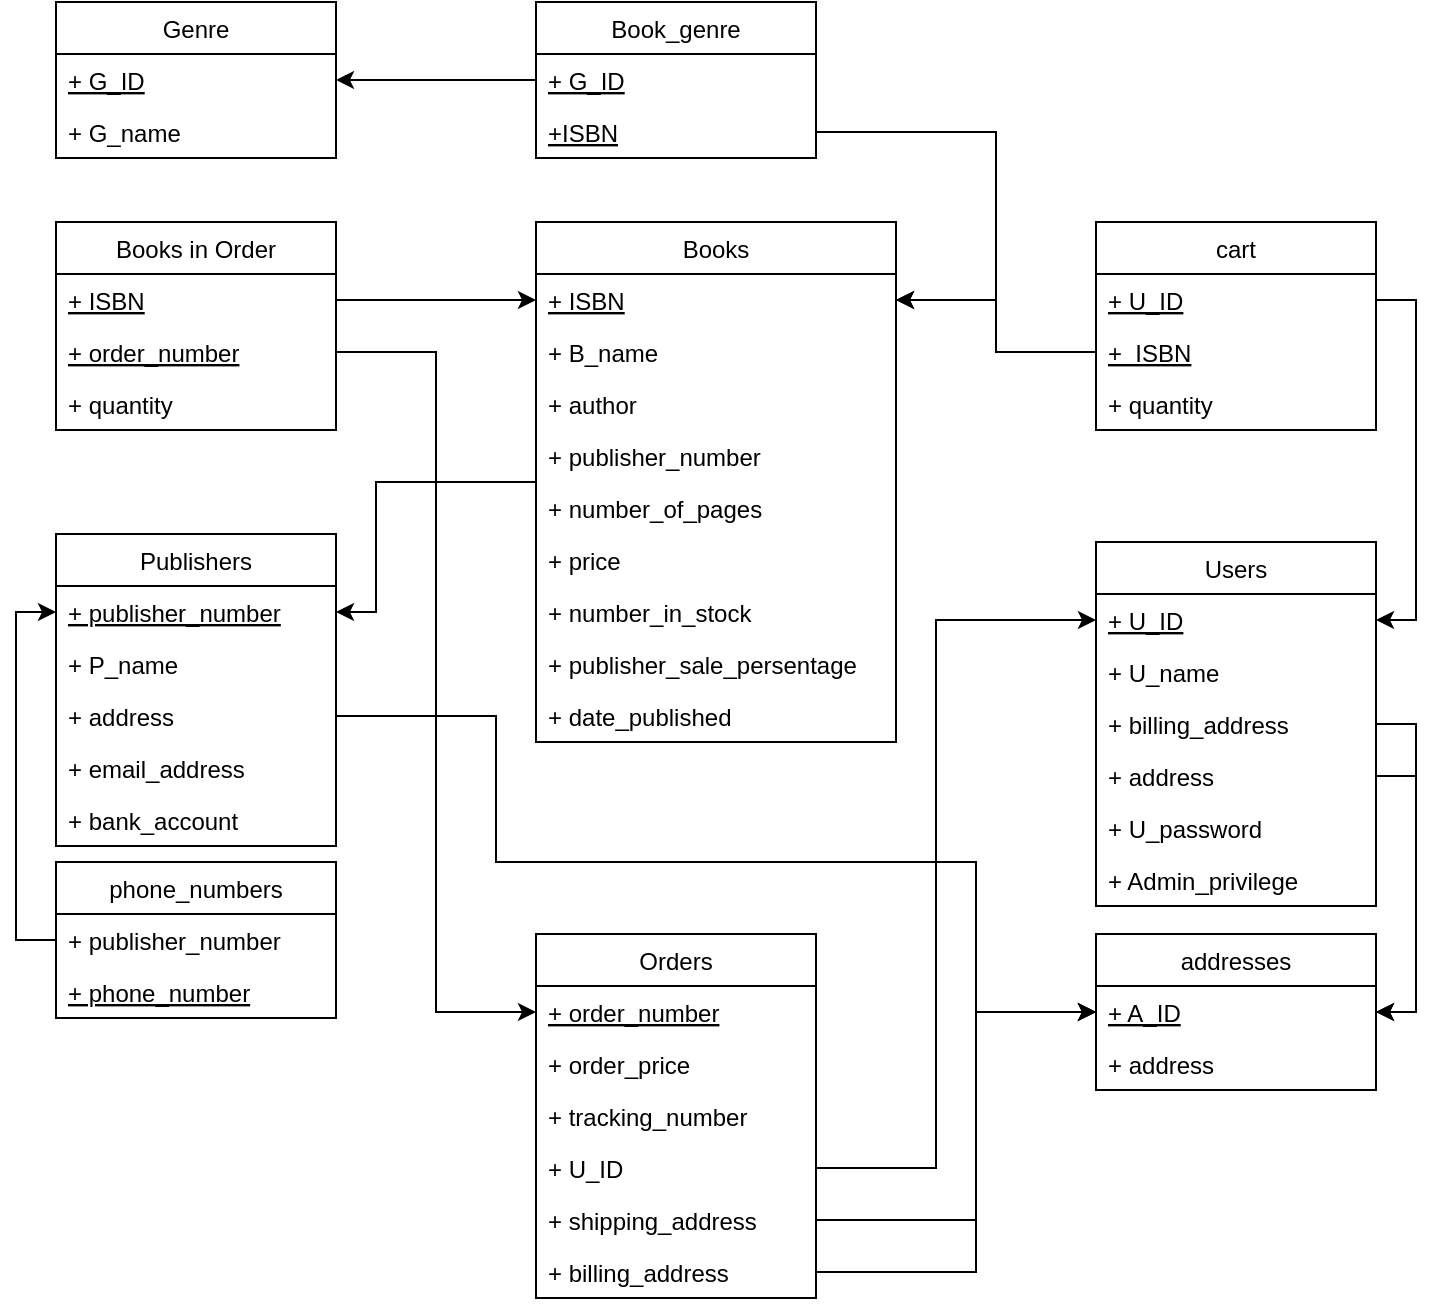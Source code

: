 <mxfile version="20.6.0" type="device"><diagram id="R2lEEEUBdFMjLlhIrx00" name="Page-1"><mxGraphModel dx="885" dy="601" grid="1" gridSize="10" guides="1" tooltips="1" connect="1" arrows="1" fold="1" page="1" pageScale="1" pageWidth="850" pageHeight="1100" math="0" shadow="0" extFonts="Permanent Marker^https://fonts.googleapis.com/css?family=Permanent+Marker"><root><mxCell id="0"/><mxCell id="1" parent="0"/><mxCell id="kY6T23p5PmkkFA9cFPmk-1" value="Books" style="swimlane;fontStyle=0;childLayout=stackLayout;horizontal=1;startSize=26;fillColor=none;horizontalStack=0;resizeParent=1;resizeParentMax=0;resizeLast=0;collapsible=1;marginBottom=0;" parent="1" vertex="1"><mxGeometry x="280" y="230" width="180" height="260" as="geometry"/></mxCell><mxCell id="kY6T23p5PmkkFA9cFPmk-2" value="+ ISBN" style="text;strokeColor=none;fillColor=none;align=left;verticalAlign=top;spacingLeft=4;spacingRight=4;overflow=hidden;rotatable=0;points=[[0,0.5],[1,0.5]];portConstraint=eastwest;fontStyle=4" parent="kY6T23p5PmkkFA9cFPmk-1" vertex="1"><mxGeometry y="26" width="180" height="26" as="geometry"/></mxCell><mxCell id="kY6T23p5PmkkFA9cFPmk-3" value="+ B_name" style="text;strokeColor=none;fillColor=none;align=left;verticalAlign=top;spacingLeft=4;spacingRight=4;overflow=hidden;rotatable=0;points=[[0,0.5],[1,0.5]];portConstraint=eastwest;" parent="kY6T23p5PmkkFA9cFPmk-1" vertex="1"><mxGeometry y="52" width="180" height="26" as="geometry"/></mxCell><mxCell id="kY6T23p5PmkkFA9cFPmk-4" value="+ author" style="text;strokeColor=none;fillColor=none;align=left;verticalAlign=top;spacingLeft=4;spacingRight=4;overflow=hidden;rotatable=0;points=[[0,0.5],[1,0.5]];portConstraint=eastwest;" parent="kY6T23p5PmkkFA9cFPmk-1" vertex="1"><mxGeometry y="78" width="180" height="26" as="geometry"/></mxCell><mxCell id="kY6T23p5PmkkFA9cFPmk-6" value="+ publisher_number" style="text;strokeColor=none;fillColor=none;align=left;verticalAlign=top;spacingLeft=4;spacingRight=4;overflow=hidden;rotatable=0;points=[[0,0.5],[1,0.5]];portConstraint=eastwest;" parent="kY6T23p5PmkkFA9cFPmk-1" vertex="1"><mxGeometry y="104" width="180" height="26" as="geometry"/></mxCell><mxCell id="kY6T23p5PmkkFA9cFPmk-7" value="+ number_of_pages" style="text;strokeColor=none;fillColor=none;align=left;verticalAlign=top;spacingLeft=4;spacingRight=4;overflow=hidden;rotatable=0;points=[[0,0.5],[1,0.5]];portConstraint=eastwest;" parent="kY6T23p5PmkkFA9cFPmk-1" vertex="1"><mxGeometry y="130" width="180" height="26" as="geometry"/></mxCell><mxCell id="kY6T23p5PmkkFA9cFPmk-8" value="+ price" style="text;strokeColor=none;fillColor=none;align=left;verticalAlign=top;spacingLeft=4;spacingRight=4;overflow=hidden;rotatable=0;points=[[0,0.5],[1,0.5]];portConstraint=eastwest;" parent="kY6T23p5PmkkFA9cFPmk-1" vertex="1"><mxGeometry y="156" width="180" height="26" as="geometry"/></mxCell><mxCell id="kY6T23p5PmkkFA9cFPmk-9" value="+ number_in_stock" style="text;strokeColor=none;fillColor=none;align=left;verticalAlign=top;spacingLeft=4;spacingRight=4;overflow=hidden;rotatable=0;points=[[0,0.5],[1,0.5]];portConstraint=eastwest;" parent="kY6T23p5PmkkFA9cFPmk-1" vertex="1"><mxGeometry y="182" width="180" height="26" as="geometry"/></mxCell><mxCell id="kY6T23p5PmkkFA9cFPmk-10" value="+ publisher_sale_persentage" style="text;strokeColor=none;fillColor=none;align=left;verticalAlign=top;spacingLeft=4;spacingRight=4;overflow=hidden;rotatable=0;points=[[0,0.5],[1,0.5]];portConstraint=eastwest;" parent="kY6T23p5PmkkFA9cFPmk-1" vertex="1"><mxGeometry y="208" width="180" height="26" as="geometry"/></mxCell><mxCell id="kY6T23p5PmkkFA9cFPmk-38" value="+ date_published&#10;" style="text;strokeColor=none;fillColor=none;align=left;verticalAlign=top;spacingLeft=4;spacingRight=4;overflow=hidden;rotatable=0;points=[[0,0.5],[1,0.5]];portConstraint=eastwest;" parent="kY6T23p5PmkkFA9cFPmk-1" vertex="1"><mxGeometry y="234" width="180" height="26" as="geometry"/></mxCell><mxCell id="kY6T23p5PmkkFA9cFPmk-11" value="Users" style="swimlane;fontStyle=0;childLayout=stackLayout;horizontal=1;startSize=26;fillColor=none;horizontalStack=0;resizeParent=1;resizeParentMax=0;resizeLast=0;collapsible=1;marginBottom=0;" parent="1" vertex="1"><mxGeometry x="560" y="390" width="140" height="182" as="geometry"/></mxCell><mxCell id="kY6T23p5PmkkFA9cFPmk-12" value="+ U_ID" style="text;strokeColor=none;fillColor=none;align=left;verticalAlign=top;spacingLeft=4;spacingRight=4;overflow=hidden;rotatable=0;points=[[0,0.5],[1,0.5]];portConstraint=eastwest;fontStyle=4" parent="kY6T23p5PmkkFA9cFPmk-11" vertex="1"><mxGeometry y="26" width="140" height="26" as="geometry"/></mxCell><mxCell id="kY6T23p5PmkkFA9cFPmk-13" value="+ U_name" style="text;strokeColor=none;fillColor=none;align=left;verticalAlign=top;spacingLeft=4;spacingRight=4;overflow=hidden;rotatable=0;points=[[0,0.5],[1,0.5]];portConstraint=eastwest;" parent="kY6T23p5PmkkFA9cFPmk-11" vertex="1"><mxGeometry y="52" width="140" height="26" as="geometry"/></mxCell><mxCell id="kY6T23p5PmkkFA9cFPmk-14" value="+ billing_address" style="text;strokeColor=none;fillColor=none;align=left;verticalAlign=top;spacingLeft=4;spacingRight=4;overflow=hidden;rotatable=0;points=[[0,0.5],[1,0.5]];portConstraint=eastwest;" parent="kY6T23p5PmkkFA9cFPmk-11" vertex="1"><mxGeometry y="78" width="140" height="26" as="geometry"/></mxCell><mxCell id="kY6T23p5PmkkFA9cFPmk-15" value="+ address" style="text;strokeColor=none;fillColor=none;align=left;verticalAlign=top;spacingLeft=4;spacingRight=4;overflow=hidden;rotatable=0;points=[[0,0.5],[1,0.5]];portConstraint=eastwest;" parent="kY6T23p5PmkkFA9cFPmk-11" vertex="1"><mxGeometry y="104" width="140" height="26" as="geometry"/></mxCell><mxCell id="J5RXeb8skmXT4I8ab_PD-3" value="+ U_password" style="text;strokeColor=none;fillColor=none;align=left;verticalAlign=top;spacingLeft=4;spacingRight=4;overflow=hidden;rotatable=0;points=[[0,0.5],[1,0.5]];portConstraint=eastwest;" parent="kY6T23p5PmkkFA9cFPmk-11" vertex="1"><mxGeometry y="130" width="140" height="26" as="geometry"/></mxCell><mxCell id="xmV-hLpOCKNrkYkI8xjH-5" value="+ Admin_privilege" style="text;strokeColor=none;fillColor=none;align=left;verticalAlign=top;spacingLeft=4;spacingRight=4;overflow=hidden;rotatable=0;points=[[0,0.5],[1,0.5]];portConstraint=eastwest;" vertex="1" parent="kY6T23p5PmkkFA9cFPmk-11"><mxGeometry y="156" width="140" height="26" as="geometry"/></mxCell><mxCell id="kY6T23p5PmkkFA9cFPmk-16" value="Orders" style="swimlane;fontStyle=0;childLayout=stackLayout;horizontal=1;startSize=26;fillColor=none;horizontalStack=0;resizeParent=1;resizeParentMax=0;resizeLast=0;collapsible=1;marginBottom=0;" parent="1" vertex="1"><mxGeometry x="280" y="586" width="140" height="182" as="geometry"/></mxCell><mxCell id="kY6T23p5PmkkFA9cFPmk-17" value="+ order_number" style="text;strokeColor=none;fillColor=none;align=left;verticalAlign=top;spacingLeft=4;spacingRight=4;overflow=hidden;rotatable=0;points=[[0,0.5],[1,0.5]];portConstraint=eastwest;fontStyle=4" parent="kY6T23p5PmkkFA9cFPmk-16" vertex="1"><mxGeometry y="26" width="140" height="26" as="geometry"/></mxCell><mxCell id="kY6T23p5PmkkFA9cFPmk-20" value="+ order_price" style="text;strokeColor=none;fillColor=none;align=left;verticalAlign=top;spacingLeft=4;spacingRight=4;overflow=hidden;rotatable=0;points=[[0,0.5],[1,0.5]];portConstraint=eastwest;" parent="kY6T23p5PmkkFA9cFPmk-16" vertex="1"><mxGeometry y="52" width="140" height="26" as="geometry"/></mxCell><mxCell id="kY6T23p5PmkkFA9cFPmk-21" value="+ tracking_number" style="text;strokeColor=none;fillColor=none;align=left;verticalAlign=top;spacingLeft=4;spacingRight=4;overflow=hidden;rotatable=0;points=[[0,0.5],[1,0.5]];portConstraint=eastwest;" parent="kY6T23p5PmkkFA9cFPmk-16" vertex="1"><mxGeometry y="78" width="140" height="26" as="geometry"/></mxCell><mxCell id="kY6T23p5PmkkFA9cFPmk-36" value="+ U_ID" style="text;strokeColor=none;fillColor=none;align=left;verticalAlign=top;spacingLeft=4;spacingRight=4;overflow=hidden;rotatable=0;points=[[0,0.5],[1,0.5]];portConstraint=eastwest;" parent="kY6T23p5PmkkFA9cFPmk-16" vertex="1"><mxGeometry y="104" width="140" height="26" as="geometry"/></mxCell><mxCell id="kY6T23p5PmkkFA9cFPmk-18" value="+ shipping_address" style="text;strokeColor=none;fillColor=none;align=left;verticalAlign=top;spacingLeft=4;spacingRight=4;overflow=hidden;rotatable=0;points=[[0,0.5],[1,0.5]];portConstraint=eastwest;" parent="kY6T23p5PmkkFA9cFPmk-16" vertex="1"><mxGeometry y="130" width="140" height="26" as="geometry"/></mxCell><mxCell id="kY6T23p5PmkkFA9cFPmk-44" value="+ billing_address" style="text;strokeColor=none;fillColor=none;align=left;verticalAlign=top;spacingLeft=4;spacingRight=4;overflow=hidden;rotatable=0;points=[[0,0.5],[1,0.5]];portConstraint=eastwest;" parent="kY6T23p5PmkkFA9cFPmk-16" vertex="1"><mxGeometry y="156" width="140" height="26" as="geometry"/></mxCell><mxCell id="kY6T23p5PmkkFA9cFPmk-22" value="Publishers" style="swimlane;fontStyle=0;childLayout=stackLayout;horizontal=1;startSize=26;fillColor=none;horizontalStack=0;resizeParent=1;resizeParentMax=0;resizeLast=0;collapsible=1;marginBottom=0;" parent="1" vertex="1"><mxGeometry x="40" y="386" width="140" height="156" as="geometry"/></mxCell><mxCell id="kY6T23p5PmkkFA9cFPmk-23" value="+ publisher_number" style="text;strokeColor=none;fillColor=none;align=left;verticalAlign=top;spacingLeft=4;spacingRight=4;overflow=hidden;rotatable=0;points=[[0,0.5],[1,0.5]];portConstraint=eastwest;fontStyle=4" parent="kY6T23p5PmkkFA9cFPmk-22" vertex="1"><mxGeometry y="26" width="140" height="26" as="geometry"/></mxCell><mxCell id="kY6T23p5PmkkFA9cFPmk-24" value="+ P_name" style="text;strokeColor=none;fillColor=none;align=left;verticalAlign=top;spacingLeft=4;spacingRight=4;overflow=hidden;rotatable=0;points=[[0,0.5],[1,0.5]];portConstraint=eastwest;" parent="kY6T23p5PmkkFA9cFPmk-22" vertex="1"><mxGeometry y="52" width="140" height="26" as="geometry"/></mxCell><mxCell id="kY6T23p5PmkkFA9cFPmk-25" value="+ address" style="text;strokeColor=none;fillColor=none;align=left;verticalAlign=top;spacingLeft=4;spacingRight=4;overflow=hidden;rotatable=0;points=[[0,0.5],[1,0.5]];portConstraint=eastwest;" parent="kY6T23p5PmkkFA9cFPmk-22" vertex="1"><mxGeometry y="78" width="140" height="26" as="geometry"/></mxCell><mxCell id="kY6T23p5PmkkFA9cFPmk-26" value="+ email_address" style="text;strokeColor=none;fillColor=none;align=left;verticalAlign=top;spacingLeft=4;spacingRight=4;overflow=hidden;rotatable=0;points=[[0,0.5],[1,0.5]];portConstraint=eastwest;" parent="kY6T23p5PmkkFA9cFPmk-22" vertex="1"><mxGeometry y="104" width="140" height="26" as="geometry"/></mxCell><mxCell id="Q8hVZ-laRjTneT5C1Gk_-14" value="+ bank_account" style="text;strokeColor=none;fillColor=none;align=left;verticalAlign=top;spacingLeft=4;spacingRight=4;overflow=hidden;rotatable=0;points=[[0,0.5],[1,0.5]];portConstraint=eastwest;" parent="kY6T23p5PmkkFA9cFPmk-22" vertex="1"><mxGeometry y="130" width="140" height="26" as="geometry"/></mxCell><mxCell id="kY6T23p5PmkkFA9cFPmk-28" value="cart" style="swimlane;fontStyle=0;childLayout=stackLayout;horizontal=1;startSize=26;fillColor=none;horizontalStack=0;resizeParent=1;resizeParentMax=0;resizeLast=0;collapsible=1;marginBottom=0;" parent="1" vertex="1"><mxGeometry x="560" y="230" width="140" height="104" as="geometry"/></mxCell><mxCell id="kY6T23p5PmkkFA9cFPmk-29" value="+ U_ID" style="text;strokeColor=none;fillColor=none;align=left;verticalAlign=top;spacingLeft=4;spacingRight=4;overflow=hidden;rotatable=0;points=[[0,0.5],[1,0.5]];portConstraint=eastwest;fontStyle=4" parent="kY6T23p5PmkkFA9cFPmk-28" vertex="1"><mxGeometry y="26" width="140" height="26" as="geometry"/></mxCell><mxCell id="kY6T23p5PmkkFA9cFPmk-30" value="+  ISBN" style="text;strokeColor=none;fillColor=none;align=left;verticalAlign=top;spacingLeft=4;spacingRight=4;overflow=hidden;rotatable=0;points=[[0,0.5],[1,0.5]];portConstraint=eastwest;fontStyle=4" parent="kY6T23p5PmkkFA9cFPmk-28" vertex="1"><mxGeometry y="52" width="140" height="26" as="geometry"/></mxCell><mxCell id="kY6T23p5PmkkFA9cFPmk-31" value="+ quantity" style="text;strokeColor=none;fillColor=none;align=left;verticalAlign=top;spacingLeft=4;spacingRight=4;overflow=hidden;rotatable=0;points=[[0,0.5],[1,0.5]];portConstraint=eastwest;" parent="kY6T23p5PmkkFA9cFPmk-28" vertex="1"><mxGeometry y="78" width="140" height="26" as="geometry"/></mxCell><mxCell id="kY6T23p5PmkkFA9cFPmk-32" value="Books in Order" style="swimlane;fontStyle=0;childLayout=stackLayout;horizontal=1;startSize=26;fillColor=none;horizontalStack=0;resizeParent=1;resizeParentMax=0;resizeLast=0;collapsible=1;marginBottom=0;" parent="1" vertex="1"><mxGeometry x="40" y="230" width="140" height="104" as="geometry"/></mxCell><mxCell id="kY6T23p5PmkkFA9cFPmk-33" value="+ ISBN" style="text;strokeColor=none;fillColor=none;align=left;verticalAlign=top;spacingLeft=4;spacingRight=4;overflow=hidden;rotatable=0;points=[[0,0.5],[1,0.5]];portConstraint=eastwest;fontStyle=4" parent="kY6T23p5PmkkFA9cFPmk-32" vertex="1"><mxGeometry y="26" width="140" height="26" as="geometry"/></mxCell><mxCell id="kY6T23p5PmkkFA9cFPmk-34" value="+ order_number" style="text;strokeColor=none;fillColor=none;align=left;verticalAlign=top;spacingLeft=4;spacingRight=4;overflow=hidden;rotatable=0;points=[[0,0.5],[1,0.5]];portConstraint=eastwest;fontStyle=4" parent="kY6T23p5PmkkFA9cFPmk-32" vertex="1"><mxGeometry y="52" width="140" height="26" as="geometry"/></mxCell><mxCell id="kY6T23p5PmkkFA9cFPmk-35" value="+ quantity" style="text;strokeColor=none;fillColor=none;align=left;verticalAlign=top;spacingLeft=4;spacingRight=4;overflow=hidden;rotatable=0;points=[[0,0.5],[1,0.5]];portConstraint=eastwest;" parent="kY6T23p5PmkkFA9cFPmk-32" vertex="1"><mxGeometry y="78" width="140" height="26" as="geometry"/></mxCell><mxCell id="kY6T23p5PmkkFA9cFPmk-40" value="phone_numbers" style="swimlane;fontStyle=0;childLayout=stackLayout;horizontal=1;startSize=26;fillColor=none;horizontalStack=0;resizeParent=1;resizeParentMax=0;resizeLast=0;collapsible=1;marginBottom=0;" parent="1" vertex="1"><mxGeometry x="40" y="550" width="140" height="78" as="geometry"/></mxCell><mxCell id="kY6T23p5PmkkFA9cFPmk-41" value="+ publisher_number" style="text;strokeColor=none;fillColor=none;align=left;verticalAlign=top;spacingLeft=4;spacingRight=4;overflow=hidden;rotatable=0;points=[[0,0.5],[1,0.5]];portConstraint=eastwest;" parent="kY6T23p5PmkkFA9cFPmk-40" vertex="1"><mxGeometry y="26" width="140" height="26" as="geometry"/></mxCell><mxCell id="kY6T23p5PmkkFA9cFPmk-42" value="+ phone_number" style="text;strokeColor=none;fillColor=none;align=left;verticalAlign=top;spacingLeft=4;spacingRight=4;overflow=hidden;rotatable=0;points=[[0,0.5],[1,0.5]];portConstraint=eastwest;fontStyle=4" parent="kY6T23p5PmkkFA9cFPmk-40" vertex="1"><mxGeometry y="52" width="140" height="26" as="geometry"/></mxCell><mxCell id="kY6T23p5PmkkFA9cFPmk-46" value="addresses" style="swimlane;fontStyle=0;childLayout=stackLayout;horizontal=1;startSize=26;fillColor=none;horizontalStack=0;resizeParent=1;resizeParentMax=0;resizeLast=0;collapsible=1;marginBottom=0;" parent="1" vertex="1"><mxGeometry x="560" y="586" width="140" height="78" as="geometry"/></mxCell><mxCell id="kY6T23p5PmkkFA9cFPmk-47" value="+ A_ID" style="text;strokeColor=none;fillColor=none;align=left;verticalAlign=top;spacingLeft=4;spacingRight=4;overflow=hidden;rotatable=0;points=[[0,0.5],[1,0.5]];portConstraint=eastwest;fontStyle=4" parent="kY6T23p5PmkkFA9cFPmk-46" vertex="1"><mxGeometry y="26" width="140" height="26" as="geometry"/></mxCell><mxCell id="kY6T23p5PmkkFA9cFPmk-48" value="+ address" style="text;strokeColor=none;fillColor=none;align=left;verticalAlign=top;spacingLeft=4;spacingRight=4;overflow=hidden;rotatable=0;points=[[0,0.5],[1,0.5]];portConstraint=eastwest;" parent="kY6T23p5PmkkFA9cFPmk-46" vertex="1"><mxGeometry y="52" width="140" height="26" as="geometry"/></mxCell><mxCell id="Q8hVZ-laRjTneT5C1Gk_-2" style="edgeStyle=orthogonalEdgeStyle;rounded=0;orthogonalLoop=1;jettySize=auto;html=1;exitX=0;exitY=0.5;exitDx=0;exitDy=0;entryX=1;entryY=0.5;entryDx=0;entryDy=0;" parent="1" source="kY6T23p5PmkkFA9cFPmk-6" target="kY6T23p5PmkkFA9cFPmk-23" edge="1"><mxGeometry relative="1" as="geometry"><Array as="points"><mxPoint x="280" y="360"/><mxPoint x="200" y="360"/><mxPoint x="200" y="425"/></Array></mxGeometry></mxCell><mxCell id="Q8hVZ-laRjTneT5C1Gk_-3" style="edgeStyle=orthogonalEdgeStyle;rounded=0;orthogonalLoop=1;jettySize=auto;html=1;exitX=0;exitY=0.5;exitDx=0;exitDy=0;entryX=1;entryY=0.5;entryDx=0;entryDy=0;" parent="1" source="kY6T23p5PmkkFA9cFPmk-30" target="kY6T23p5PmkkFA9cFPmk-2" edge="1"><mxGeometry relative="1" as="geometry"/></mxCell><mxCell id="Q8hVZ-laRjTneT5C1Gk_-4" style="edgeStyle=orthogonalEdgeStyle;rounded=0;orthogonalLoop=1;jettySize=auto;html=1;exitX=1;exitY=0.5;exitDx=0;exitDy=0;entryX=1;entryY=0.5;entryDx=0;entryDy=0;" parent="1" source="kY6T23p5PmkkFA9cFPmk-29" target="kY6T23p5PmkkFA9cFPmk-12" edge="1"><mxGeometry relative="1" as="geometry"/></mxCell><mxCell id="Q8hVZ-laRjTneT5C1Gk_-5" style="edgeStyle=orthogonalEdgeStyle;rounded=0;orthogonalLoop=1;jettySize=auto;html=1;exitX=1;exitY=0.5;exitDx=0;exitDy=0;entryX=0;entryY=0.5;entryDx=0;entryDy=0;" parent="1" source="kY6T23p5PmkkFA9cFPmk-36" target="kY6T23p5PmkkFA9cFPmk-12" edge="1"><mxGeometry relative="1" as="geometry"><Array as="points"><mxPoint x="480" y="703"/><mxPoint x="480" y="429"/></Array></mxGeometry></mxCell><mxCell id="Q8hVZ-laRjTneT5C1Gk_-7" style="edgeStyle=orthogonalEdgeStyle;rounded=0;orthogonalLoop=1;jettySize=auto;html=1;exitX=1;exitY=0.5;exitDx=0;exitDy=0;entryX=0;entryY=0.5;entryDx=0;entryDy=0;" parent="1" source="kY6T23p5PmkkFA9cFPmk-34" target="kY6T23p5PmkkFA9cFPmk-17" edge="1"><mxGeometry relative="1" as="geometry"/></mxCell><mxCell id="Q8hVZ-laRjTneT5C1Gk_-8" style="edgeStyle=orthogonalEdgeStyle;rounded=0;orthogonalLoop=1;jettySize=auto;html=1;exitX=1;exitY=0.5;exitDx=0;exitDy=0;entryX=1;entryY=0.5;entryDx=0;entryDy=0;startArrow=classic;startFill=1;endArrow=none;endFill=0;" parent="1" source="kY6T23p5PmkkFA9cFPmk-47" target="kY6T23p5PmkkFA9cFPmk-14" edge="1"><mxGeometry relative="1" as="geometry"/></mxCell><mxCell id="Q8hVZ-laRjTneT5C1Gk_-9" style="edgeStyle=orthogonalEdgeStyle;rounded=0;orthogonalLoop=1;jettySize=auto;html=1;exitX=1;exitY=0.5;exitDx=0;exitDy=0;entryX=1;entryY=0.5;entryDx=0;entryDy=0;endArrow=none;endFill=0;startArrow=classic;startFill=1;" parent="1" source="kY6T23p5PmkkFA9cFPmk-47" target="kY6T23p5PmkkFA9cFPmk-15" edge="1"><mxGeometry relative="1" as="geometry"/></mxCell><mxCell id="Q8hVZ-laRjTneT5C1Gk_-12" style="edgeStyle=orthogonalEdgeStyle;rounded=0;orthogonalLoop=1;jettySize=auto;html=1;exitX=0;exitY=0.5;exitDx=0;exitDy=0;entryX=0;entryY=0.5;entryDx=0;entryDy=0;" parent="1" source="kY6T23p5PmkkFA9cFPmk-41" target="kY6T23p5PmkkFA9cFPmk-23" edge="1"><mxGeometry relative="1" as="geometry"/></mxCell><mxCell id="Q8hVZ-laRjTneT5C1Gk_-13" style="edgeStyle=orthogonalEdgeStyle;rounded=0;orthogonalLoop=1;jettySize=auto;html=1;exitX=0;exitY=0.5;exitDx=0;exitDy=0;entryX=1;entryY=0.5;entryDx=0;entryDy=0;startArrow=classic;startFill=1;endArrow=none;endFill=0;" parent="1" source="kY6T23p5PmkkFA9cFPmk-47" target="kY6T23p5PmkkFA9cFPmk-25" edge="1"><mxGeometry relative="1" as="geometry"><Array as="points"><mxPoint x="500" y="625"/><mxPoint x="500" y="550"/><mxPoint x="260" y="550"/><mxPoint x="260" y="477"/></Array></mxGeometry></mxCell><mxCell id="xmV-hLpOCKNrkYkI8xjH-1" style="edgeStyle=orthogonalEdgeStyle;rounded=0;orthogonalLoop=1;jettySize=auto;html=1;exitX=1;exitY=0.5;exitDx=0;exitDy=0;entryX=0;entryY=0.5;entryDx=0;entryDy=0;" edge="1" parent="1" source="kY6T23p5PmkkFA9cFPmk-33" target="kY6T23p5PmkkFA9cFPmk-2"><mxGeometry relative="1" as="geometry"/></mxCell><mxCell id="xmV-hLpOCKNrkYkI8xjH-2" style="edgeStyle=orthogonalEdgeStyle;rounded=0;orthogonalLoop=1;jettySize=auto;html=1;exitX=1;exitY=0.5;exitDx=0;exitDy=0;entryX=0;entryY=0.5;entryDx=0;entryDy=0;" edge="1" parent="1" source="kY6T23p5PmkkFA9cFPmk-18" target="kY6T23p5PmkkFA9cFPmk-47"><mxGeometry relative="1" as="geometry"><Array as="points"><mxPoint x="500" y="729"/><mxPoint x="500" y="625"/></Array></mxGeometry></mxCell><mxCell id="xmV-hLpOCKNrkYkI8xjH-4" style="edgeStyle=orthogonalEdgeStyle;rounded=0;orthogonalLoop=1;jettySize=auto;html=1;exitX=1;exitY=0.5;exitDx=0;exitDy=0;entryX=0;entryY=0.5;entryDx=0;entryDy=0;" edge="1" parent="1" source="kY6T23p5PmkkFA9cFPmk-44" target="kY6T23p5PmkkFA9cFPmk-47"><mxGeometry relative="1" as="geometry"><mxPoint x="560" y="620" as="targetPoint"/><Array as="points"><mxPoint x="500" y="755"/><mxPoint x="500" y="625"/></Array></mxGeometry></mxCell><mxCell id="xmV-hLpOCKNrkYkI8xjH-6" value="Genre" style="swimlane;fontStyle=0;childLayout=stackLayout;horizontal=1;startSize=26;fillColor=none;horizontalStack=0;resizeParent=1;resizeParentMax=0;resizeLast=0;collapsible=1;marginBottom=0;" vertex="1" parent="1"><mxGeometry x="40" y="120" width="140" height="78" as="geometry"/></mxCell><mxCell id="xmV-hLpOCKNrkYkI8xjH-7" value="+ G_ID" style="text;strokeColor=none;fillColor=none;align=left;verticalAlign=top;spacingLeft=4;spacingRight=4;overflow=hidden;rotatable=0;points=[[0,0.5],[1,0.5]];portConstraint=eastwest;fontStyle=4" vertex="1" parent="xmV-hLpOCKNrkYkI8xjH-6"><mxGeometry y="26" width="140" height="26" as="geometry"/></mxCell><mxCell id="xmV-hLpOCKNrkYkI8xjH-8" value="+ G_name" style="text;strokeColor=none;fillColor=none;align=left;verticalAlign=top;spacingLeft=4;spacingRight=4;overflow=hidden;rotatable=0;points=[[0,0.5],[1,0.5]];portConstraint=eastwest;" vertex="1" parent="xmV-hLpOCKNrkYkI8xjH-6"><mxGeometry y="52" width="140" height="26" as="geometry"/></mxCell><mxCell id="xmV-hLpOCKNrkYkI8xjH-10" value="Book_genre" style="swimlane;fontStyle=0;childLayout=stackLayout;horizontal=1;startSize=26;fillColor=none;horizontalStack=0;resizeParent=1;resizeParentMax=0;resizeLast=0;collapsible=1;marginBottom=0;" vertex="1" parent="1"><mxGeometry x="280" y="120" width="140" height="78" as="geometry"/></mxCell><mxCell id="xmV-hLpOCKNrkYkI8xjH-11" value="+ G_ID" style="text;strokeColor=none;fillColor=none;align=left;verticalAlign=top;spacingLeft=4;spacingRight=4;overflow=hidden;rotatable=0;points=[[0,0.5],[1,0.5]];portConstraint=eastwest;fontStyle=4" vertex="1" parent="xmV-hLpOCKNrkYkI8xjH-10"><mxGeometry y="26" width="140" height="26" as="geometry"/></mxCell><mxCell id="xmV-hLpOCKNrkYkI8xjH-12" value="+ISBN" style="text;strokeColor=none;fillColor=none;align=left;verticalAlign=top;spacingLeft=4;spacingRight=4;overflow=hidden;rotatable=0;points=[[0,0.5],[1,0.5]];portConstraint=eastwest;fontStyle=4" vertex="1" parent="xmV-hLpOCKNrkYkI8xjH-10"><mxGeometry y="52" width="140" height="26" as="geometry"/></mxCell><mxCell id="xmV-hLpOCKNrkYkI8xjH-16" style="edgeStyle=orthogonalEdgeStyle;rounded=0;orthogonalLoop=1;jettySize=auto;html=1;exitX=1;exitY=0.5;exitDx=0;exitDy=0;entryX=1;entryY=0.5;entryDx=0;entryDy=0;startArrow=none;startFill=0;endArrow=classic;endFill=1;" edge="1" parent="1" source="xmV-hLpOCKNrkYkI8xjH-12" target="kY6T23p5PmkkFA9cFPmk-2"><mxGeometry relative="1" as="geometry"><Array as="points"><mxPoint x="510" y="185"/><mxPoint x="510" y="269"/></Array></mxGeometry></mxCell><mxCell id="xmV-hLpOCKNrkYkI8xjH-17" style="edgeStyle=orthogonalEdgeStyle;rounded=0;orthogonalLoop=1;jettySize=auto;html=1;exitX=0;exitY=0.5;exitDx=0;exitDy=0;entryX=1;entryY=0.5;entryDx=0;entryDy=0;startArrow=none;startFill=0;endArrow=classic;endFill=1;" edge="1" parent="1" source="xmV-hLpOCKNrkYkI8xjH-11" target="xmV-hLpOCKNrkYkI8xjH-7"><mxGeometry relative="1" as="geometry"/></mxCell></root></mxGraphModel></diagram></mxfile>